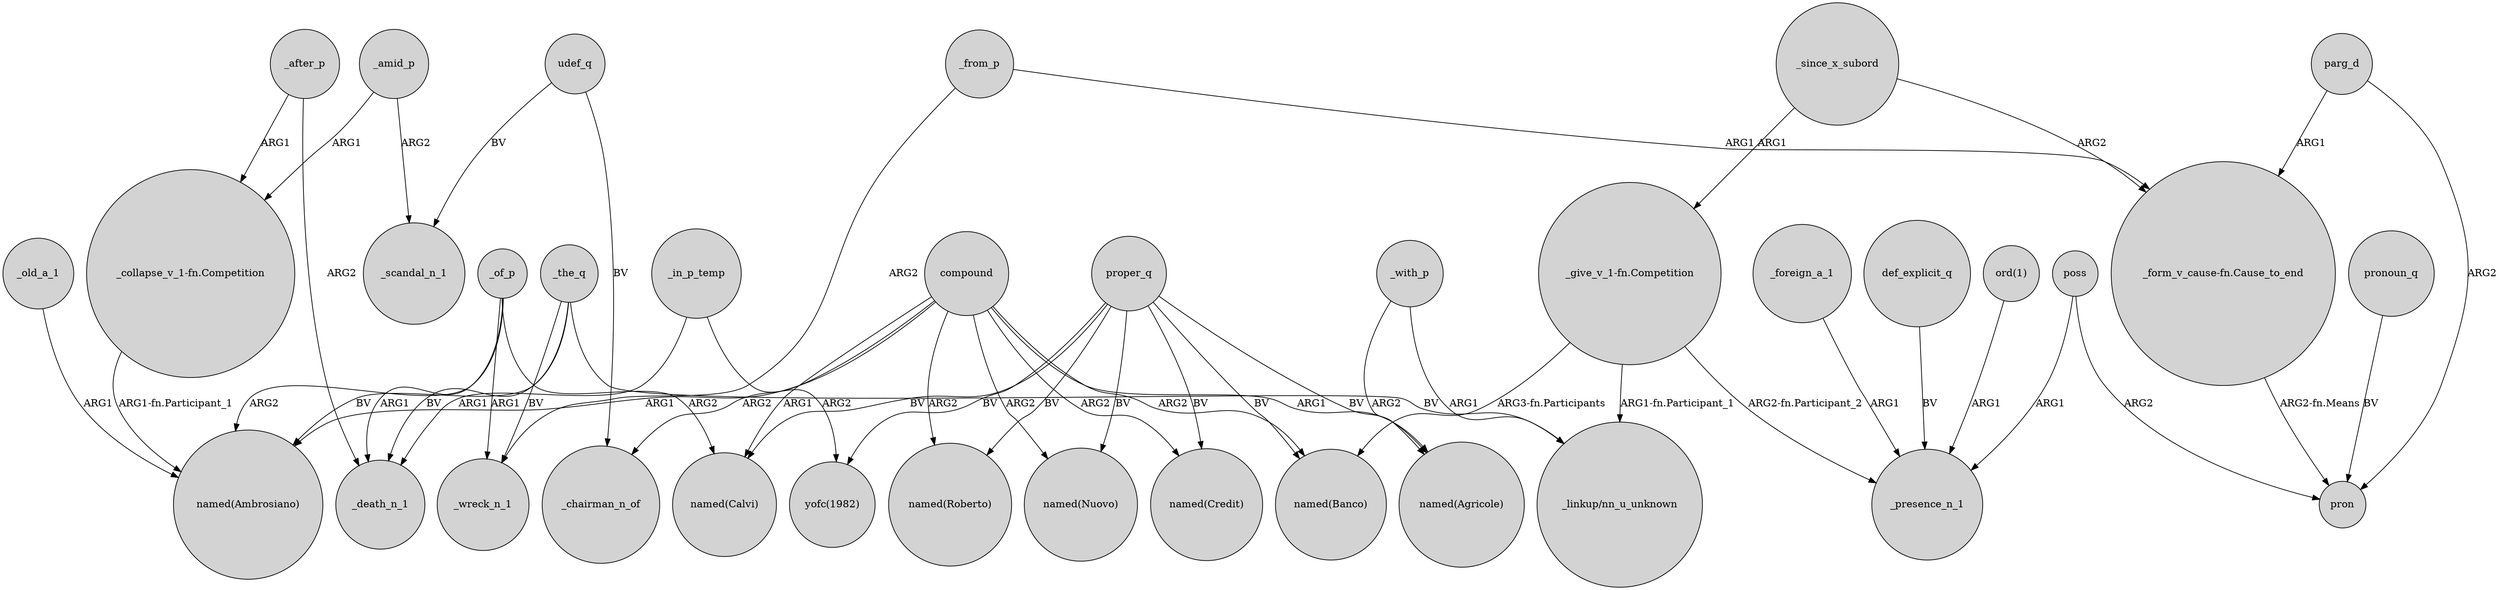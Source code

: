 digraph {
	node [shape=circle style=filled]
	compound -> _chairman_n_of [label=ARG2]
	_of_p -> _death_n_1 [label=ARG1]
	udef_q -> _scandal_n_1 [label=BV]
	_the_q -> "named(Ambrosiano)" [label=BV]
	compound -> "named(Calvi)" [label=ARG1]
	poss -> _presence_n_1 [label=ARG1]
	def_explicit_q -> _presence_n_1 [label=BV]
	_since_x_subord -> "_give_v_1-fn.Competition" [label=ARG1]
	_in_p_temp -> _death_n_1 [label=ARG1]
	compound -> "named(Roberto)" [label=ARG2]
	proper_q -> "named(Calvi)" [label=BV]
	_amid_p -> "_collapse_v_1-fn.Competition" [label=ARG1]
	udef_q -> _chairman_n_of [label=BV]
	_with_p -> "_linkup/nn_u_unknown" [label=ARG1]
	parg_d -> pron [label=ARG2]
	"ord(1)" -> _presence_n_1 [label=ARG1]
	_amid_p -> _scandal_n_1 [label=ARG2]
	_after_p -> _death_n_1 [label=ARG2]
	proper_q -> "yofc(1982)" [label=BV]
	"_give_v_1-fn.Competition" -> "_linkup/nn_u_unknown" [label="ARG1-fn.Participant_1"]
	_old_a_1 -> "named(Ambrosiano)" [label=ARG1]
	_of_p -> "named(Calvi)" [label=ARG2]
	proper_q -> "named(Nuovo)" [label=BV]
	_in_p_temp -> "yofc(1982)" [label=ARG2]
	_from_p -> "_form_v_cause-fn.Cause_to_end" [label=ARG1]
	compound -> "named(Banco)" [label=ARG2]
	proper_q -> "named(Agricole)" [label=BV]
	_since_x_subord -> "_form_v_cause-fn.Cause_to_end" [label=ARG2]
	proper_q -> "named(Roberto)" [label=BV]
	pronoun_q -> pron [label=BV]
	poss -> pron [label=ARG2]
	_foreign_a_1 -> _presence_n_1 [label=ARG1]
	_the_q -> "_linkup/nn_u_unknown" [label=BV]
	"_collapse_v_1-fn.Competition" -> "named(Ambrosiano)" [label="ARG1-fn.Participant_1"]
	parg_d -> "_form_v_cause-fn.Cause_to_end" [label=ARG1]
	_the_q -> _wreck_n_1 [label=BV]
	_the_q -> _death_n_1 [label=BV]
	proper_q -> "named(Credit)" [label=BV]
	_of_p -> _wreck_n_1 [label=ARG1]
	compound -> "named(Credit)" [label=ARG2]
	proper_q -> "named(Banco)" [label=BV]
	_with_p -> "named(Agricole)" [label=ARG2]
	"_form_v_cause-fn.Cause_to_end" -> pron [label="ARG2-fn.Means"]
	_from_p -> _wreck_n_1 [label=ARG2]
	compound -> "named(Ambrosiano)" [label=ARG1]
	_after_p -> "_collapse_v_1-fn.Competition" [label=ARG1]
	"_give_v_1-fn.Competition" -> _presence_n_1 [label="ARG2-fn.Participant_2"]
	compound -> "named(Nuovo)" [label=ARG2]
	compound -> "named(Agricole)" [label=ARG1]
	_of_p -> "named(Ambrosiano)" [label=ARG2]
	"_give_v_1-fn.Competition" -> "named(Banco)" [label="ARG3-fn.Participants"]
}

